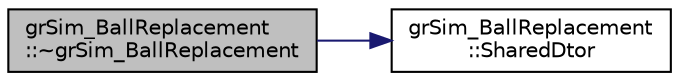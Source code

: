 digraph "grSim_BallReplacement::~grSim_BallReplacement"
{
 // INTERACTIVE_SVG=YES
  edge [fontname="Helvetica",fontsize="10",labelfontname="Helvetica",labelfontsize="10"];
  node [fontname="Helvetica",fontsize="10",shape=record];
  rankdir="LR";
  Node1 [label="grSim_BallReplacement\l::~grSim_BallReplacement",height=0.2,width=0.4,color="black", fillcolor="grey75", style="filled", fontcolor="black"];
  Node1 -> Node2 [color="midnightblue",fontsize="10",style="solid",fontname="Helvetica"];
  Node2 [label="grSim_BallReplacement\l::SharedDtor",height=0.2,width=0.4,color="black", fillcolor="white", style="filled",URL="$d2/db1/classgr_sim___ball_replacement.html#aa7ab144390f1fbae8bea26c3a2e3b7b4"];
}
